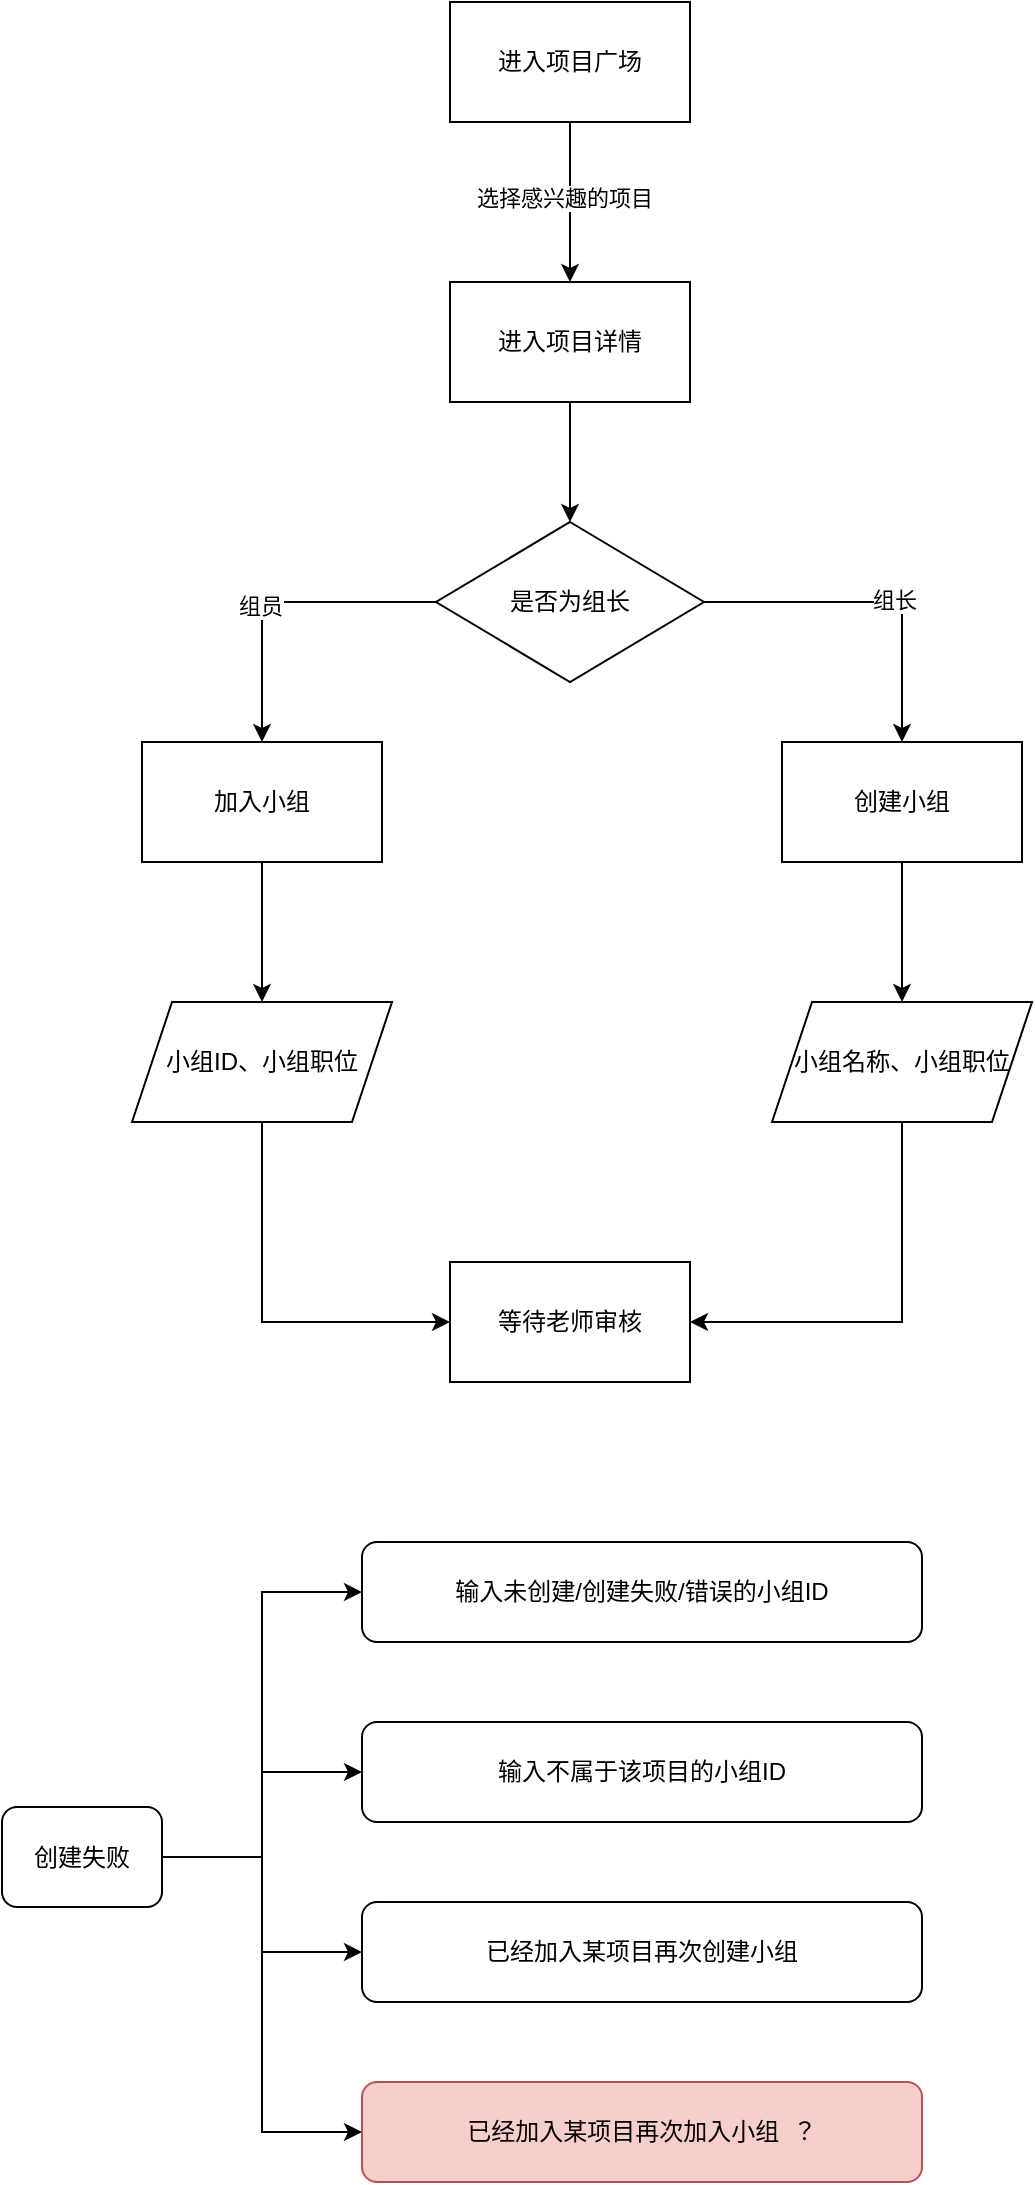 <mxfile version="24.9.2">
  <diagram name="第 1 页" id="9G1bqk7S4KJKX10EmWWL">
    <mxGraphModel dx="1088" dy="1297" grid="1" gridSize="10" guides="1" tooltips="1" connect="1" arrows="1" fold="1" page="1" pageScale="1" pageWidth="827" pageHeight="1169" math="0" shadow="0">
      <root>
        <mxCell id="0" />
        <mxCell id="1" parent="0" />
        <mxCell id="KPoirZavF00LHYwzV-F3-5" value="" style="edgeStyle=orthogonalEdgeStyle;rounded=0;orthogonalLoop=1;jettySize=auto;html=1;" edge="1" parent="1" source="KPoirZavF00LHYwzV-F3-2" target="KPoirZavF00LHYwzV-F3-4">
          <mxGeometry relative="1" as="geometry" />
        </mxCell>
        <mxCell id="KPoirZavF00LHYwzV-F3-6" value="选择感兴趣的项目" style="edgeLabel;html=1;align=center;verticalAlign=middle;resizable=0;points=[];" vertex="1" connectable="0" parent="KPoirZavF00LHYwzV-F3-5">
          <mxGeometry x="-0.091" y="-3" relative="1" as="geometry">
            <mxPoint y="1" as="offset" />
          </mxGeometry>
        </mxCell>
        <mxCell id="KPoirZavF00LHYwzV-F3-2" value="进入项目广场" style="rounded=0;whiteSpace=wrap;html=1;" vertex="1" parent="1">
          <mxGeometry x="294" y="40" width="120" height="60" as="geometry" />
        </mxCell>
        <mxCell id="KPoirZavF00LHYwzV-F3-8" value="" style="edgeStyle=orthogonalEdgeStyle;rounded=0;orthogonalLoop=1;jettySize=auto;html=1;" edge="1" parent="1" source="KPoirZavF00LHYwzV-F3-4" target="KPoirZavF00LHYwzV-F3-7">
          <mxGeometry relative="1" as="geometry" />
        </mxCell>
        <mxCell id="KPoirZavF00LHYwzV-F3-4" value="进入项目详情" style="rounded=0;whiteSpace=wrap;html=1;" vertex="1" parent="1">
          <mxGeometry x="294" y="180" width="120" height="60" as="geometry" />
        </mxCell>
        <mxCell id="KPoirZavF00LHYwzV-F3-10" value="" style="edgeStyle=orthogonalEdgeStyle;rounded=0;orthogonalLoop=1;jettySize=auto;html=1;" edge="1" parent="1" source="KPoirZavF00LHYwzV-F3-7" target="KPoirZavF00LHYwzV-F3-9">
          <mxGeometry relative="1" as="geometry" />
        </mxCell>
        <mxCell id="KPoirZavF00LHYwzV-F3-13" value="组员" style="edgeLabel;html=1;align=center;verticalAlign=middle;resizable=0;points=[];" vertex="1" connectable="0" parent="KPoirZavF00LHYwzV-F3-10">
          <mxGeometry x="0.135" y="-1" relative="1" as="geometry">
            <mxPoint as="offset" />
          </mxGeometry>
        </mxCell>
        <mxCell id="KPoirZavF00LHYwzV-F3-12" value="" style="edgeStyle=orthogonalEdgeStyle;rounded=0;orthogonalLoop=1;jettySize=auto;html=1;" edge="1" parent="1" source="KPoirZavF00LHYwzV-F3-7" target="KPoirZavF00LHYwzV-F3-11">
          <mxGeometry relative="1" as="geometry" />
        </mxCell>
        <mxCell id="KPoirZavF00LHYwzV-F3-14" value="组长" style="edgeLabel;html=1;align=center;verticalAlign=middle;resizable=0;points=[];" vertex="1" connectable="0" parent="KPoirZavF00LHYwzV-F3-12">
          <mxGeometry x="0.122" y="1" relative="1" as="geometry">
            <mxPoint as="offset" />
          </mxGeometry>
        </mxCell>
        <mxCell id="KPoirZavF00LHYwzV-F3-7" value="是否为组长" style="rhombus;whiteSpace=wrap;html=1;rounded=0;" vertex="1" parent="1">
          <mxGeometry x="287" y="300" width="134" height="80" as="geometry" />
        </mxCell>
        <mxCell id="KPoirZavF00LHYwzV-F3-16" value="" style="edgeStyle=orthogonalEdgeStyle;rounded=0;orthogonalLoop=1;jettySize=auto;html=1;" edge="1" parent="1" source="KPoirZavF00LHYwzV-F3-9" target="KPoirZavF00LHYwzV-F3-15">
          <mxGeometry relative="1" as="geometry" />
        </mxCell>
        <mxCell id="KPoirZavF00LHYwzV-F3-9" value="加入小组" style="whiteSpace=wrap;html=1;rounded=0;" vertex="1" parent="1">
          <mxGeometry x="140" y="410" width="120" height="60" as="geometry" />
        </mxCell>
        <mxCell id="KPoirZavF00LHYwzV-F3-18" value="" style="edgeStyle=orthogonalEdgeStyle;rounded=0;orthogonalLoop=1;jettySize=auto;html=1;" edge="1" parent="1" source="KPoirZavF00LHYwzV-F3-11" target="KPoirZavF00LHYwzV-F3-17">
          <mxGeometry relative="1" as="geometry" />
        </mxCell>
        <mxCell id="KPoirZavF00LHYwzV-F3-11" value="创建小组" style="whiteSpace=wrap;html=1;rounded=0;" vertex="1" parent="1">
          <mxGeometry x="460" y="410" width="120" height="60" as="geometry" />
        </mxCell>
        <mxCell id="KPoirZavF00LHYwzV-F3-22" value="" style="edgeStyle=orthogonalEdgeStyle;rounded=0;orthogonalLoop=1;jettySize=auto;html=1;" edge="1" parent="1" source="KPoirZavF00LHYwzV-F3-15" target="KPoirZavF00LHYwzV-F3-21">
          <mxGeometry relative="1" as="geometry">
            <Array as="points">
              <mxPoint x="200" y="700" />
            </Array>
          </mxGeometry>
        </mxCell>
        <mxCell id="KPoirZavF00LHYwzV-F3-15" value="小组ID、小组职位" style="shape=parallelogram;perimeter=parallelogramPerimeter;whiteSpace=wrap;html=1;fixedSize=1;rounded=0;" vertex="1" parent="1">
          <mxGeometry x="135" y="540" width="130" height="60" as="geometry" />
        </mxCell>
        <mxCell id="KPoirZavF00LHYwzV-F3-23" style="edgeStyle=orthogonalEdgeStyle;rounded=0;orthogonalLoop=1;jettySize=auto;html=1;exitX=0.5;exitY=1;exitDx=0;exitDy=0;entryX=1;entryY=0.5;entryDx=0;entryDy=0;" edge="1" parent="1" source="KPoirZavF00LHYwzV-F3-17" target="KPoirZavF00LHYwzV-F3-21">
          <mxGeometry relative="1" as="geometry" />
        </mxCell>
        <mxCell id="KPoirZavF00LHYwzV-F3-17" value="小组名称、小组职位" style="shape=parallelogram;perimeter=parallelogramPerimeter;whiteSpace=wrap;html=1;fixedSize=1;rounded=0;" vertex="1" parent="1">
          <mxGeometry x="455" y="540" width="130" height="60" as="geometry" />
        </mxCell>
        <mxCell id="KPoirZavF00LHYwzV-F3-21" value="等待老师审核" style="whiteSpace=wrap;html=1;rounded=0;" vertex="1" parent="1">
          <mxGeometry x="294" y="670" width="120" height="60" as="geometry" />
        </mxCell>
        <mxCell id="KPoirZavF00LHYwzV-F3-33" value="输入未创建/创建失败/错误的小组ID" style="rounded=1;whiteSpace=wrap;html=1;" vertex="1" parent="1">
          <mxGeometry x="250" y="810" width="280" height="50" as="geometry" />
        </mxCell>
        <mxCell id="KPoirZavF00LHYwzV-F3-35" value="输入不属于该项目的小组ID" style="rounded=1;whiteSpace=wrap;html=1;" vertex="1" parent="1">
          <mxGeometry x="250" y="900" width="280" height="50" as="geometry" />
        </mxCell>
        <mxCell id="KPoirZavF00LHYwzV-F3-37" value="已经加入某项目再次创建小组" style="rounded=1;whiteSpace=wrap;html=1;" vertex="1" parent="1">
          <mxGeometry x="250" y="990" width="280" height="50" as="geometry" />
        </mxCell>
        <mxCell id="KPoirZavF00LHYwzV-F3-43" value="已经加入某项目再次加入小组&amp;nbsp; ？" style="rounded=1;whiteSpace=wrap;html=1;fillColor=#f8cecc;strokeColor=#b85450;" vertex="1" parent="1">
          <mxGeometry x="250" y="1080" width="280" height="50" as="geometry" />
        </mxCell>
        <mxCell id="KPoirZavF00LHYwzV-F3-52" style="edgeStyle=orthogonalEdgeStyle;rounded=0;orthogonalLoop=1;jettySize=auto;html=1;exitX=1;exitY=0.5;exitDx=0;exitDy=0;entryX=0;entryY=0.5;entryDx=0;entryDy=0;" edge="1" parent="1" source="KPoirZavF00LHYwzV-F3-48" target="KPoirZavF00LHYwzV-F3-33">
          <mxGeometry relative="1" as="geometry" />
        </mxCell>
        <mxCell id="KPoirZavF00LHYwzV-F3-53" style="edgeStyle=orthogonalEdgeStyle;rounded=0;orthogonalLoop=1;jettySize=auto;html=1;exitX=1;exitY=0.5;exitDx=0;exitDy=0;entryX=0;entryY=0.5;entryDx=0;entryDy=0;" edge="1" parent="1" source="KPoirZavF00LHYwzV-F3-48" target="KPoirZavF00LHYwzV-F3-35">
          <mxGeometry relative="1" as="geometry" />
        </mxCell>
        <mxCell id="KPoirZavF00LHYwzV-F3-54" style="edgeStyle=orthogonalEdgeStyle;rounded=0;orthogonalLoop=1;jettySize=auto;html=1;exitX=1;exitY=0.5;exitDx=0;exitDy=0;entryX=0;entryY=0.5;entryDx=0;entryDy=0;" edge="1" parent="1" source="KPoirZavF00LHYwzV-F3-48" target="KPoirZavF00LHYwzV-F3-37">
          <mxGeometry relative="1" as="geometry" />
        </mxCell>
        <mxCell id="KPoirZavF00LHYwzV-F3-55" style="edgeStyle=orthogonalEdgeStyle;rounded=0;orthogonalLoop=1;jettySize=auto;html=1;exitX=1;exitY=0.5;exitDx=0;exitDy=0;entryX=0;entryY=0.5;entryDx=0;entryDy=0;" edge="1" parent="1" source="KPoirZavF00LHYwzV-F3-48" target="KPoirZavF00LHYwzV-F3-43">
          <mxGeometry relative="1" as="geometry" />
        </mxCell>
        <mxCell id="KPoirZavF00LHYwzV-F3-48" value="创建失败" style="rounded=1;whiteSpace=wrap;html=1;" vertex="1" parent="1">
          <mxGeometry x="70" y="942.5" width="80" height="50" as="geometry" />
        </mxCell>
      </root>
    </mxGraphModel>
  </diagram>
</mxfile>
